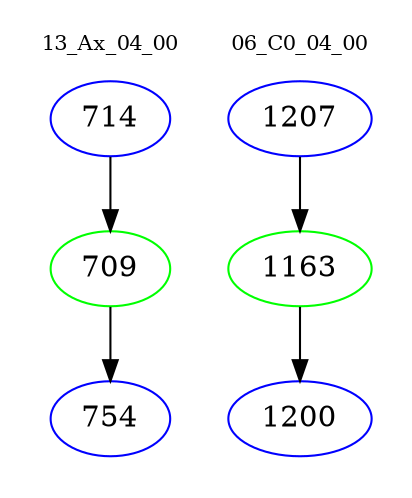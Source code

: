 digraph{
subgraph cluster_0 {
color = white
label = "13_Ax_04_00";
fontsize=10;
T0_714 [label="714", color="blue"]
T0_714 -> T0_709 [color="black"]
T0_709 [label="709", color="green"]
T0_709 -> T0_754 [color="black"]
T0_754 [label="754", color="blue"]
}
subgraph cluster_1 {
color = white
label = "06_C0_04_00";
fontsize=10;
T1_1207 [label="1207", color="blue"]
T1_1207 -> T1_1163 [color="black"]
T1_1163 [label="1163", color="green"]
T1_1163 -> T1_1200 [color="black"]
T1_1200 [label="1200", color="blue"]
}
}
